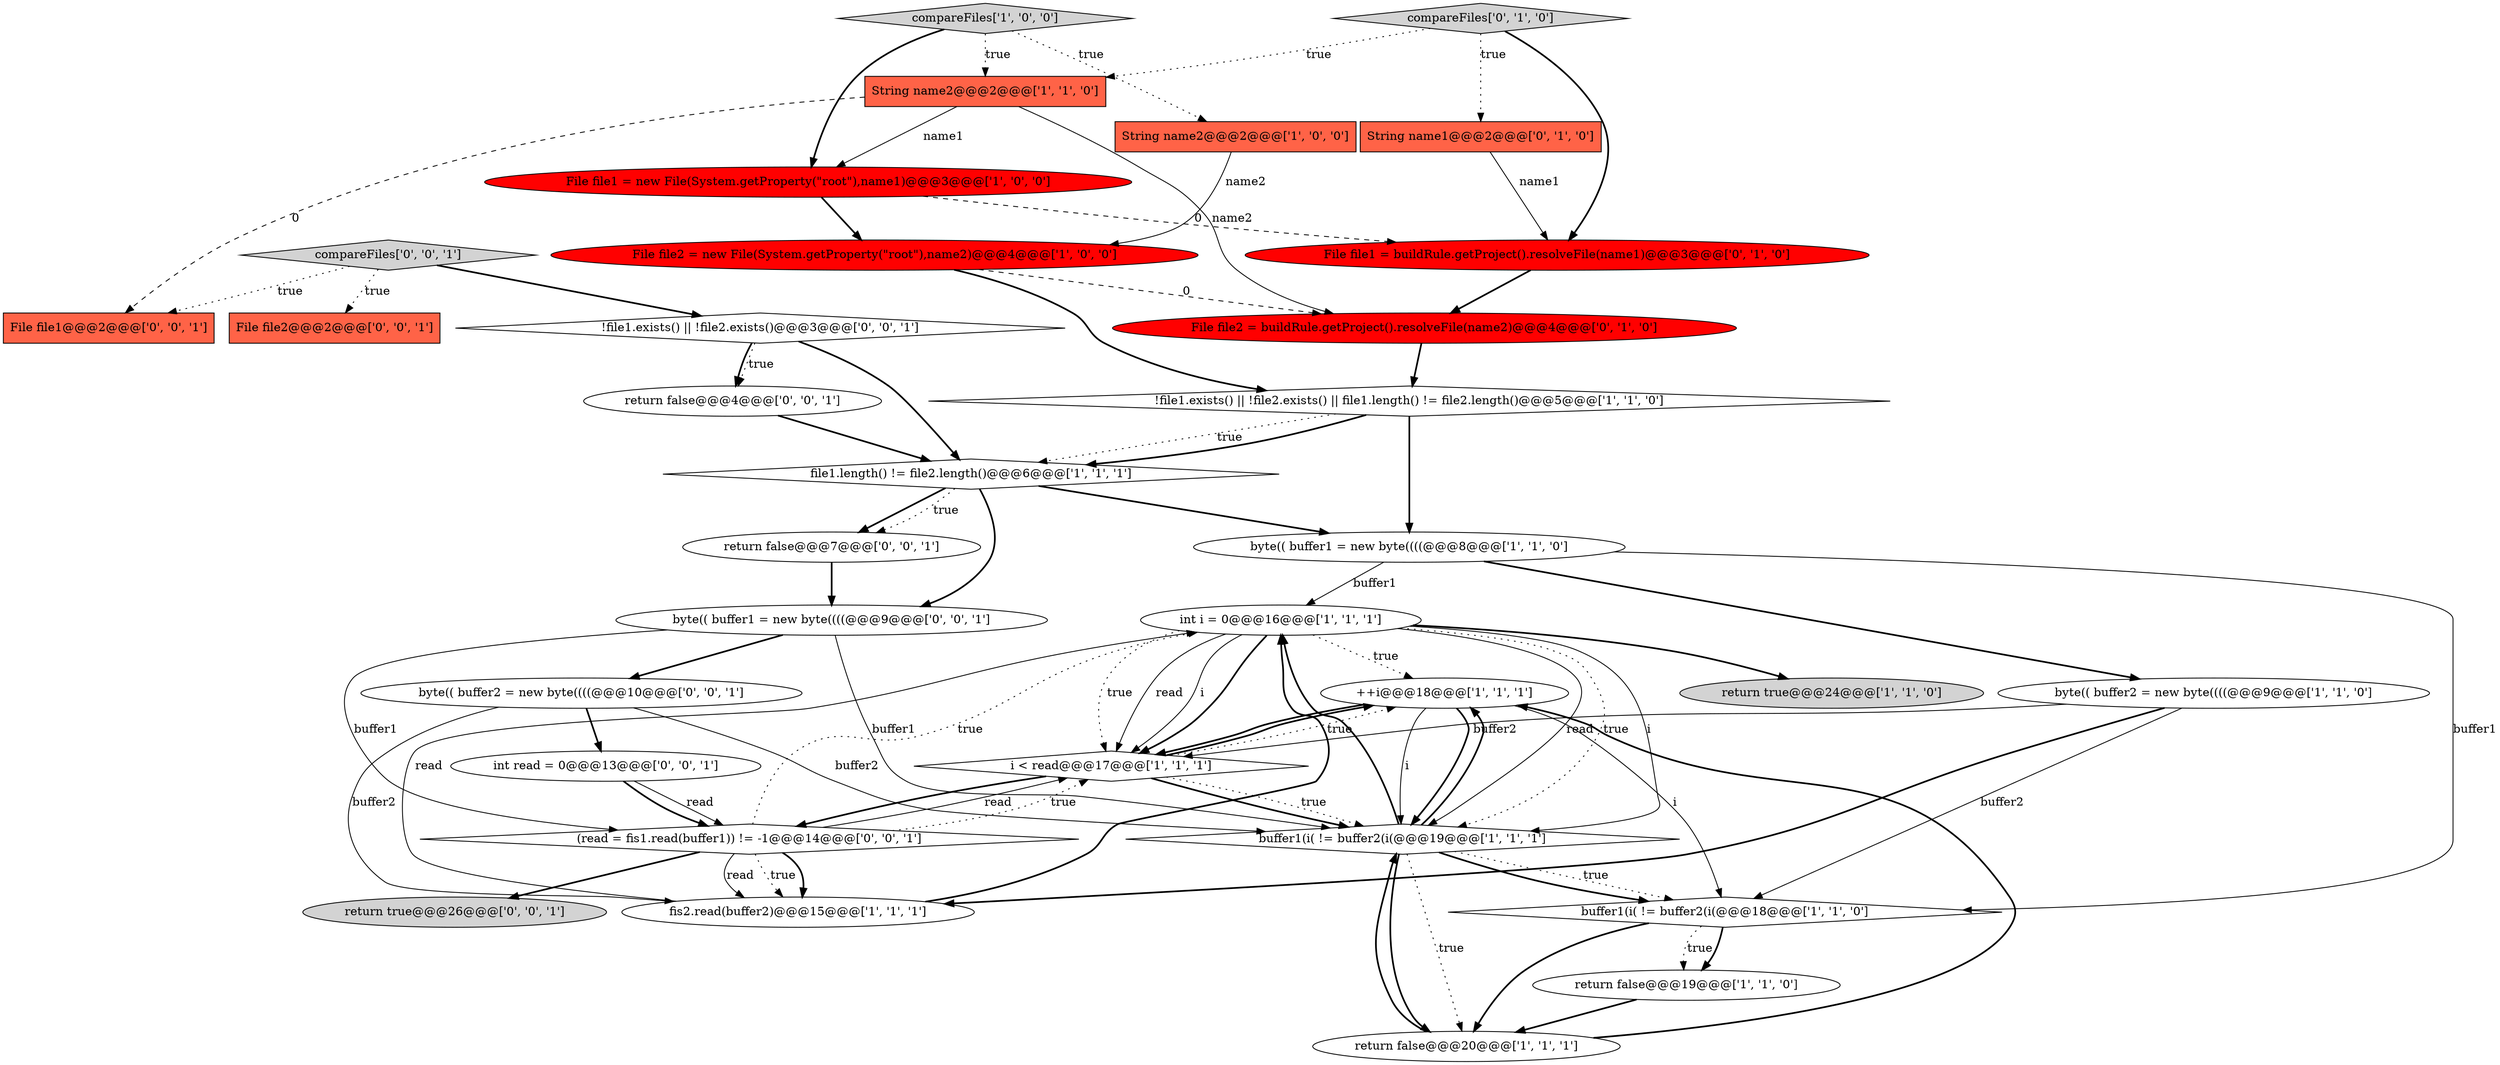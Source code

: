 digraph {
9 [style = filled, label = "String name2@@@2@@@['1', '0', '0']", fillcolor = tomato, shape = box image = "AAA0AAABBB1BBB"];
3 [style = filled, label = "int i = 0@@@16@@@['1', '1', '1']", fillcolor = white, shape = ellipse image = "AAA0AAABBB1BBB"];
14 [style = filled, label = "String name2@@@2@@@['1', '1', '0']", fillcolor = tomato, shape = box image = "AAA0AAABBB1BBB"];
20 [style = filled, label = "compareFiles['0', '1', '0']", fillcolor = lightgray, shape = diamond image = "AAA0AAABBB2BBB"];
30 [style = filled, label = "return false@@@4@@@['0', '0', '1']", fillcolor = white, shape = ellipse image = "AAA0AAABBB3BBB"];
23 [style = filled, label = "File file2@@@2@@@['0', '0', '1']", fillcolor = tomato, shape = box image = "AAA0AAABBB3BBB"];
29 [style = filled, label = "(read = fis1.read(buffer1)) != -1@@@14@@@['0', '0', '1']", fillcolor = white, shape = diamond image = "AAA0AAABBB3BBB"];
25 [style = filled, label = "byte(( buffer2 = new byte((((@@@10@@@['0', '0', '1']", fillcolor = white, shape = ellipse image = "AAA0AAABBB3BBB"];
13 [style = filled, label = "byte(( buffer1 = new byte((((@@@8@@@['1', '1', '0']", fillcolor = white, shape = ellipse image = "AAA0AAABBB1BBB"];
27 [style = filled, label = "byte(( buffer1 = new byte((((@@@9@@@['0', '0', '1']", fillcolor = white, shape = ellipse image = "AAA0AAABBB3BBB"];
18 [style = filled, label = "File file1 = buildRule.getProject().resolveFile(name1)@@@3@@@['0', '1', '0']", fillcolor = red, shape = ellipse image = "AAA1AAABBB2BBB"];
16 [style = filled, label = "return false@@@20@@@['1', '1', '1']", fillcolor = white, shape = ellipse image = "AAA0AAABBB1BBB"];
22 [style = filled, label = "return true@@@26@@@['0', '0', '1']", fillcolor = lightgray, shape = ellipse image = "AAA0AAABBB3BBB"];
32 [style = filled, label = "return false@@@7@@@['0', '0', '1']", fillcolor = white, shape = ellipse image = "AAA0AAABBB3BBB"];
6 [style = filled, label = "++i@@@18@@@['1', '1', '1']", fillcolor = white, shape = ellipse image = "AAA0AAABBB1BBB"];
0 [style = filled, label = "fis2.read(buffer2)@@@15@@@['1', '1', '1']", fillcolor = white, shape = ellipse image = "AAA0AAABBB1BBB"];
8 [style = filled, label = "file1.length() != file2.length()@@@6@@@['1', '1', '1']", fillcolor = white, shape = diamond image = "AAA0AAABBB1BBB"];
24 [style = filled, label = "!file1.exists() || !file2.exists()@@@3@@@['0', '0', '1']", fillcolor = white, shape = diamond image = "AAA0AAABBB3BBB"];
21 [style = filled, label = "File file2 = buildRule.getProject().resolveFile(name2)@@@4@@@['0', '1', '0']", fillcolor = red, shape = ellipse image = "AAA1AAABBB2BBB"];
1 [style = filled, label = "byte(( buffer2 = new byte((((@@@9@@@['1', '1', '0']", fillcolor = white, shape = ellipse image = "AAA0AAABBB1BBB"];
5 [style = filled, label = "!file1.exists() || !file2.exists() || file1.length() != file2.length()@@@5@@@['1', '1', '0']", fillcolor = white, shape = diamond image = "AAA0AAABBB1BBB"];
11 [style = filled, label = "buffer1(i( != buffer2(i(@@@19@@@['1', '1', '1']", fillcolor = white, shape = diamond image = "AAA0AAABBB1BBB"];
12 [style = filled, label = "return false@@@19@@@['1', '1', '0']", fillcolor = white, shape = ellipse image = "AAA0AAABBB1BBB"];
26 [style = filled, label = "File file1@@@2@@@['0', '0', '1']", fillcolor = tomato, shape = box image = "AAA0AAABBB3BBB"];
19 [style = filled, label = "String name1@@@2@@@['0', '1', '0']", fillcolor = tomato, shape = box image = "AAA0AAABBB2BBB"];
4 [style = filled, label = "return true@@@24@@@['1', '1', '0']", fillcolor = lightgray, shape = ellipse image = "AAA0AAABBB1BBB"];
10 [style = filled, label = "i < read@@@17@@@['1', '1', '1']", fillcolor = white, shape = diamond image = "AAA0AAABBB1BBB"];
28 [style = filled, label = "int read = 0@@@13@@@['0', '0', '1']", fillcolor = white, shape = ellipse image = "AAA0AAABBB3BBB"];
31 [style = filled, label = "compareFiles['0', '0', '1']", fillcolor = lightgray, shape = diamond image = "AAA0AAABBB3BBB"];
15 [style = filled, label = "File file2 = new File(System.getProperty(\"root\"),name2)@@@4@@@['1', '0', '0']", fillcolor = red, shape = ellipse image = "AAA1AAABBB1BBB"];
2 [style = filled, label = "compareFiles['1', '0', '0']", fillcolor = lightgray, shape = diamond image = "AAA0AAABBB1BBB"];
17 [style = filled, label = "File file1 = new File(System.getProperty(\"root\"),name1)@@@3@@@['1', '0', '0']", fillcolor = red, shape = ellipse image = "AAA1AAABBB1BBB"];
7 [style = filled, label = "buffer1(i( != buffer2(i(@@@18@@@['1', '1', '0']", fillcolor = white, shape = diamond image = "AAA0AAABBB1BBB"];
3->11 [style = solid, label="read"];
3->10 [style = solid, label="read"];
29->0 [style = bold, label=""];
1->7 [style = solid, label="buffer2"];
13->3 [style = solid, label="buffer1"];
3->6 [style = dotted, label="true"];
3->4 [style = bold, label=""];
27->11 [style = solid, label="buffer1"];
13->1 [style = bold, label=""];
14->26 [style = dashed, label="0"];
24->30 [style = bold, label=""];
28->29 [style = solid, label="read"];
6->11 [style = bold, label=""];
7->16 [style = bold, label=""];
25->11 [style = solid, label="buffer2"];
0->3 [style = solid, label="read"];
30->8 [style = bold, label=""];
8->27 [style = bold, label=""];
27->25 [style = bold, label=""];
10->11 [style = bold, label=""];
0->3 [style = bold, label=""];
11->16 [style = bold, label=""];
11->7 [style = dotted, label="true"];
19->18 [style = solid, label="name1"];
10->6 [style = dotted, label="true"];
25->28 [style = bold, label=""];
16->6 [style = bold, label=""];
1->0 [style = bold, label=""];
6->7 [style = solid, label="i"];
29->0 [style = solid, label="read"];
7->12 [style = dotted, label="true"];
20->18 [style = bold, label=""];
3->10 [style = solid, label="i"];
3->10 [style = bold, label=""];
31->23 [style = dotted, label="true"];
17->15 [style = bold, label=""];
11->16 [style = dotted, label="true"];
14->21 [style = solid, label="name2"];
24->8 [style = bold, label=""];
5->8 [style = dotted, label="true"];
9->15 [style = solid, label="name2"];
17->18 [style = dashed, label="0"];
2->17 [style = bold, label=""];
29->0 [style = dotted, label="true"];
29->10 [style = solid, label="read"];
28->29 [style = bold, label=""];
29->10 [style = dotted, label="true"];
1->10 [style = solid, label="buffer2"];
31->24 [style = bold, label=""];
3->10 [style = dotted, label="true"];
20->14 [style = dotted, label="true"];
15->21 [style = dashed, label="0"];
32->27 [style = bold, label=""];
24->30 [style = dotted, label="true"];
10->6 [style = bold, label=""];
21->5 [style = bold, label=""];
2->9 [style = dotted, label="true"];
11->3 [style = bold, label=""];
10->11 [style = dotted, label="true"];
5->13 [style = bold, label=""];
6->10 [style = bold, label=""];
2->14 [style = dotted, label="true"];
20->19 [style = dotted, label="true"];
18->21 [style = bold, label=""];
25->0 [style = solid, label="buffer2"];
29->3 [style = dotted, label="true"];
8->13 [style = bold, label=""];
3->11 [style = dotted, label="true"];
5->8 [style = bold, label=""];
16->11 [style = bold, label=""];
8->32 [style = bold, label=""];
7->12 [style = bold, label=""];
11->6 [style = bold, label=""];
13->7 [style = solid, label="buffer1"];
12->16 [style = bold, label=""];
27->29 [style = solid, label="buffer1"];
8->32 [style = dotted, label="true"];
15->5 [style = bold, label=""];
6->11 [style = solid, label="i"];
10->29 [style = bold, label=""];
31->26 [style = dotted, label="true"];
14->17 [style = solid, label="name1"];
3->11 [style = solid, label="i"];
29->22 [style = bold, label=""];
11->7 [style = bold, label=""];
}
